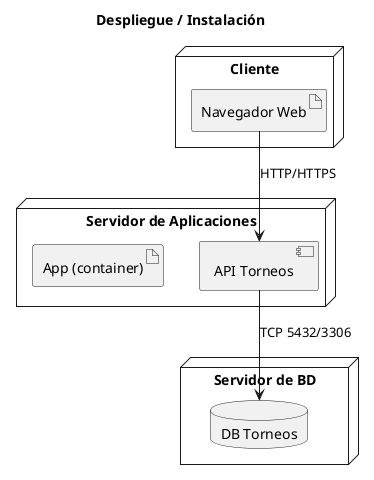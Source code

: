 @startuml
title Despliegue / Instalación
node "Cliente" {
  artifact "Navegador Web"
}
node "Servidor de Aplicaciones" {
  component "API Torneos"
  artifact "App (container)"
}
node "Servidor de BD" {
  database "DB Torneos"
}

"Navegador Web" --> "API Torneos" : HTTP/HTTPS
"API Torneos" --> "DB Torneos" : TCP 5432/3306
@enduml